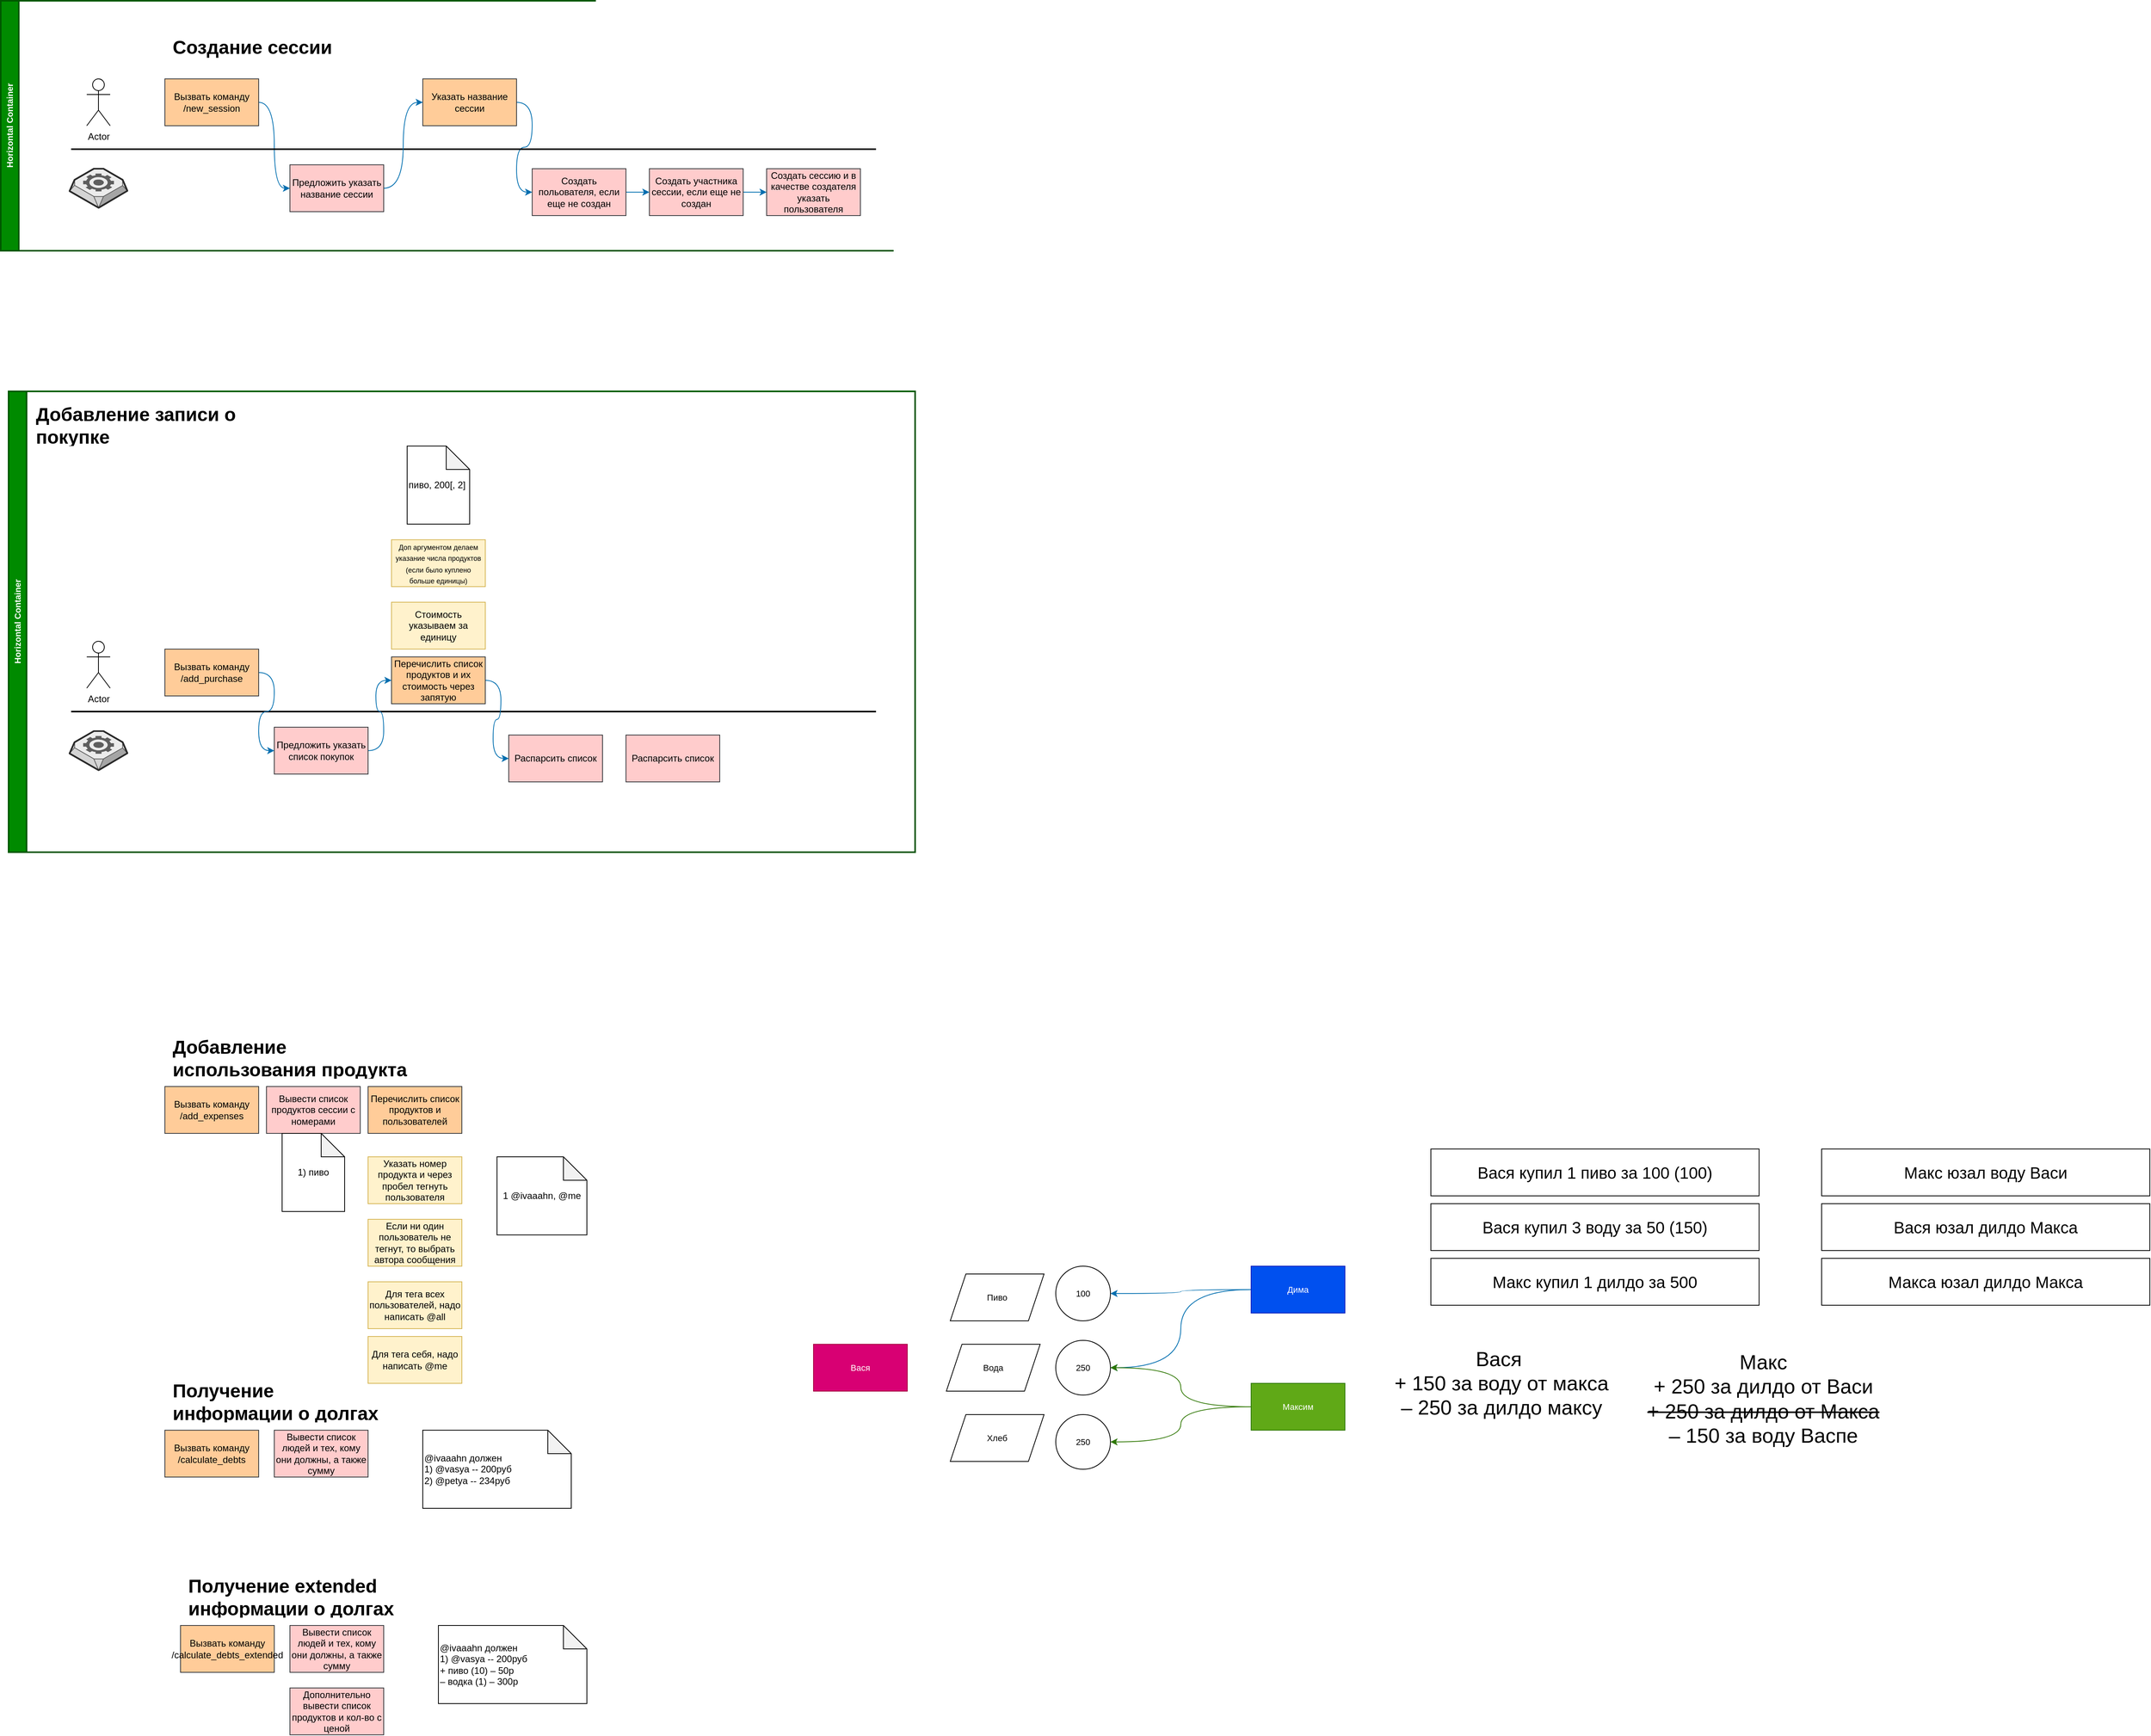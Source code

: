 <mxfile version="21.6.5" type="device">
  <diagram name="Page-1" id="poDoy92hD68d38Il8SEe">
    <mxGraphModel dx="1953" dy="1795" grid="1" gridSize="10" guides="1" tooltips="1" connect="1" arrows="1" fold="1" page="1" pageScale="1" pageWidth="850" pageHeight="1100" math="0" shadow="0">
      <root>
        <mxCell id="0" />
        <mxCell id="1" parent="0" />
        <mxCell id="Bshfgkw_j0F0Dgsfi_hr-19" value="&lt;h1&gt;Добавление использования продукта&lt;/h1&gt;" style="text;html=1;strokeColor=none;fillColor=none;spacing=5;spacingTop=-20;whiteSpace=wrap;overflow=hidden;rounded=0;direction=south;" vertex="1" parent="1">
          <mxGeometry x="215" y="1050" width="325" height="60" as="geometry" />
        </mxCell>
        <mxCell id="Bshfgkw_j0F0Dgsfi_hr-20" value="Вызвать команду /add_expenses" style="rounded=0;whiteSpace=wrap;html=1;fillColor=#ffcc99;strokeColor=#36393d;" vertex="1" parent="1">
          <mxGeometry x="210" y="1120" width="120" height="60" as="geometry" />
        </mxCell>
        <mxCell id="Bshfgkw_j0F0Dgsfi_hr-21" value="Перечислить список продуктов и пользователей" style="rounded=0;whiteSpace=wrap;html=1;fillColor=#ffcc99;strokeColor=#36393d;" vertex="1" parent="1">
          <mxGeometry x="470" y="1120" width="120" height="60" as="geometry" />
        </mxCell>
        <mxCell id="Bshfgkw_j0F0Dgsfi_hr-22" value="Вывести список продуктов сессии с номерами" style="rounded=0;whiteSpace=wrap;html=1;fillColor=#ffcccc;strokeColor=#36393d;" vertex="1" parent="1">
          <mxGeometry x="340" y="1120" width="120" height="60" as="geometry" />
        </mxCell>
        <mxCell id="Bshfgkw_j0F0Dgsfi_hr-25" value="Указать номер продукта и через пробел тегнуть пользователя" style="rounded=0;whiteSpace=wrap;html=1;fillColor=#fff2cc;strokeColor=#d6b656;" vertex="1" parent="1">
          <mxGeometry x="470" y="1210" width="120" height="60" as="geometry" />
        </mxCell>
        <mxCell id="Bshfgkw_j0F0Dgsfi_hr-26" value="Если ни один пользователь не тегнут, то выбрать автора сообщения" style="rounded=0;whiteSpace=wrap;html=1;fillColor=#fff2cc;strokeColor=#d6b656;" vertex="1" parent="1">
          <mxGeometry x="470" y="1290" width="120" height="60" as="geometry" />
        </mxCell>
        <mxCell id="Bshfgkw_j0F0Dgsfi_hr-27" value="Для тега всех пользователей, надо написать @all" style="rounded=0;whiteSpace=wrap;html=1;fillColor=#fff2cc;strokeColor=#d6b656;" vertex="1" parent="1">
          <mxGeometry x="470" y="1370" width="120" height="60" as="geometry" />
        </mxCell>
        <mxCell id="Bshfgkw_j0F0Dgsfi_hr-28" value="&lt;h1&gt;Получение информации о долгах&lt;/h1&gt;" style="text;html=1;strokeColor=none;fillColor=none;spacing=5;spacingTop=-20;whiteSpace=wrap;overflow=hidden;rounded=0;direction=south;" vertex="1" parent="1">
          <mxGeometry x="215" y="1490" width="275" height="60" as="geometry" />
        </mxCell>
        <mxCell id="Bshfgkw_j0F0Dgsfi_hr-29" value="Вызвать команду /calculate_debts" style="rounded=0;whiteSpace=wrap;html=1;fillColor=#ffcc99;strokeColor=#36393d;" vertex="1" parent="1">
          <mxGeometry x="210" y="1560" width="120" height="60" as="geometry" />
        </mxCell>
        <mxCell id="Bshfgkw_j0F0Dgsfi_hr-35" value="1) пиво" style="shape=note;whiteSpace=wrap;html=1;backgroundOutline=1;darkOpacity=0.05;" vertex="1" parent="1">
          <mxGeometry x="360" y="1180" width="80" height="100" as="geometry" />
        </mxCell>
        <mxCell id="Bshfgkw_j0F0Dgsfi_hr-36" value="1 @ivaaahn, @me" style="shape=note;whiteSpace=wrap;html=1;backgroundOutline=1;darkOpacity=0.05;" vertex="1" parent="1">
          <mxGeometry x="635" y="1210" width="115" height="100" as="geometry" />
        </mxCell>
        <mxCell id="Bshfgkw_j0F0Dgsfi_hr-37" value="Для тега себя, надо написать @me" style="rounded=0;whiteSpace=wrap;html=1;fillColor=#fff2cc;strokeColor=#d6b656;" vertex="1" parent="1">
          <mxGeometry x="470" y="1440" width="120" height="60" as="geometry" />
        </mxCell>
        <mxCell id="Bshfgkw_j0F0Dgsfi_hr-38" value="Вывести список людей и тех, кому они должны, а также сумму" style="rounded=0;whiteSpace=wrap;html=1;fillColor=#ffcccc;strokeColor=#36393d;" vertex="1" parent="1">
          <mxGeometry x="350" y="1560" width="120" height="60" as="geometry" />
        </mxCell>
        <mxCell id="Bshfgkw_j0F0Dgsfi_hr-40" value="@ivaaahn должен&lt;br&gt;1) @vasya -- 200руб&lt;br&gt;2) @petya -- 234руб" style="shape=note;whiteSpace=wrap;html=1;backgroundOutline=1;darkOpacity=0.05;align=left;" vertex="1" parent="1">
          <mxGeometry x="540" y="1560" width="190" height="100" as="geometry" />
        </mxCell>
        <mxCell id="Bshfgkw_j0F0Dgsfi_hr-41" value="&lt;h1&gt;Получение extended информации о долгах&lt;/h1&gt;" style="text;html=1;strokeColor=none;fillColor=none;spacing=5;spacingTop=-20;whiteSpace=wrap;overflow=hidden;rounded=0;direction=south;" vertex="1" parent="1">
          <mxGeometry x="235" y="1740" width="275" height="60" as="geometry" />
        </mxCell>
        <mxCell id="Bshfgkw_j0F0Dgsfi_hr-42" value="Вызвать команду /calculate_debts_extended" style="rounded=0;whiteSpace=wrap;html=1;fillColor=#ffcc99;strokeColor=#36393d;" vertex="1" parent="1">
          <mxGeometry x="230" y="1810" width="120" height="60" as="geometry" />
        </mxCell>
        <mxCell id="Bshfgkw_j0F0Dgsfi_hr-43" value="Вывести список людей и тех, кому они должны, а также сумму" style="rounded=0;whiteSpace=wrap;html=1;fillColor=#ffcccc;strokeColor=#36393d;" vertex="1" parent="1">
          <mxGeometry x="370" y="1810" width="120" height="60" as="geometry" />
        </mxCell>
        <mxCell id="Bshfgkw_j0F0Dgsfi_hr-44" value="@ivaaahn должен&lt;br&gt;1) @vasya -- 200руб&lt;br&gt;+ пиво (10) – 50р&lt;br&gt;– водка (1) – 300р&amp;nbsp;" style="shape=note;whiteSpace=wrap;html=1;backgroundOutline=1;darkOpacity=0.05;align=left;" vertex="1" parent="1">
          <mxGeometry x="560" y="1810" width="190" height="100" as="geometry" />
        </mxCell>
        <mxCell id="Bshfgkw_j0F0Dgsfi_hr-45" value="Дополнительно вывести список продуктов и кол-во с ценой" style="rounded=0;whiteSpace=wrap;html=1;fillColor=#ffcccc;strokeColor=#36393d;" vertex="1" parent="1">
          <mxGeometry x="370" y="1890" width="120" height="60" as="geometry" />
        </mxCell>
        <mxCell id="Bshfgkw_j0F0Dgsfi_hr-46" value="&lt;h1&gt;Создание сессии&lt;/h1&gt;" style="text;html=1;strokeColor=none;fillColor=none;spacing=5;spacingTop=-20;whiteSpace=wrap;overflow=hidden;rounded=0;direction=south;" vertex="1" parent="1">
          <mxGeometry x="215" y="-230" width="275" height="60" as="geometry" />
        </mxCell>
        <mxCell id="Bshfgkw_j0F0Dgsfi_hr-54" style="edgeStyle=orthogonalEdgeStyle;rounded=0;orthogonalLoop=1;jettySize=auto;html=1;exitX=1;exitY=0.5;exitDx=0;exitDy=0;entryX=0;entryY=0.5;entryDx=0;entryDy=0;curved=1;strokeColor=#006EAF;fillColor=#1ba1e2;" edge="1" parent="1" source="Bshfgkw_j0F0Dgsfi_hr-47" target="Bshfgkw_j0F0Dgsfi_hr-50">
          <mxGeometry relative="1" as="geometry" />
        </mxCell>
        <mxCell id="Bshfgkw_j0F0Dgsfi_hr-47" value="Вызвать команду /new_session" style="rounded=0;whiteSpace=wrap;html=1;fillColor=#ffcc99;strokeColor=#36393d;" vertex="1" parent="1">
          <mxGeometry x="210" y="-170" width="120" height="60" as="geometry" />
        </mxCell>
        <mxCell id="Bshfgkw_j0F0Dgsfi_hr-62" style="edgeStyle=orthogonalEdgeStyle;shape=connector;curved=1;rounded=0;orthogonalLoop=1;jettySize=auto;html=1;entryX=0;entryY=0.5;entryDx=0;entryDy=0;labelBackgroundColor=default;strokeColor=#006EAF;fontFamily=Helvetica;fontSize=11;fontColor=default;endArrow=classic;fillColor=#1ba1e2;" edge="1" parent="1" source="Bshfgkw_j0F0Dgsfi_hr-48" target="Bshfgkw_j0F0Dgsfi_hr-57">
          <mxGeometry relative="1" as="geometry" />
        </mxCell>
        <mxCell id="Bshfgkw_j0F0Dgsfi_hr-48" value="Указать название сессии" style="rounded=0;whiteSpace=wrap;html=1;fillColor=#ffcc99;strokeColor=#36393d;" vertex="1" parent="1">
          <mxGeometry x="540" y="-170" width="120" height="60" as="geometry" />
        </mxCell>
        <mxCell id="Bshfgkw_j0F0Dgsfi_hr-49" value="" style="endArrow=none;html=1;rounded=1;strokeWidth=2;" edge="1" parent="1">
          <mxGeometry width="50" height="50" relative="1" as="geometry">
            <mxPoint x="90" y="-80" as="sourcePoint" />
            <mxPoint x="1120" y="-80" as="targetPoint" />
          </mxGeometry>
        </mxCell>
        <mxCell id="Bshfgkw_j0F0Dgsfi_hr-56" style="edgeStyle=orthogonalEdgeStyle;shape=connector;curved=1;rounded=0;orthogonalLoop=1;jettySize=auto;html=1;entryX=0;entryY=0.5;entryDx=0;entryDy=0;labelBackgroundColor=default;strokeColor=#006EAF;fontFamily=Helvetica;fontSize=11;fontColor=default;endArrow=classic;fillColor=#1ba1e2;" edge="1" parent="1" source="Bshfgkw_j0F0Dgsfi_hr-50" target="Bshfgkw_j0F0Dgsfi_hr-48">
          <mxGeometry relative="1" as="geometry" />
        </mxCell>
        <mxCell id="Bshfgkw_j0F0Dgsfi_hr-50" value="Предложить указать название сессии" style="rounded=0;whiteSpace=wrap;html=1;fillColor=#ffcccc;strokeColor=#36393d;" vertex="1" parent="1">
          <mxGeometry x="370" y="-60" width="120" height="60" as="geometry" />
        </mxCell>
        <mxCell id="Bshfgkw_j0F0Dgsfi_hr-51" value="Actor" style="shape=umlActor;verticalLabelPosition=bottom;verticalAlign=top;html=1;outlineConnect=0;" vertex="1" parent="1">
          <mxGeometry x="110" y="-170" width="30" height="60" as="geometry" />
        </mxCell>
        <mxCell id="Bshfgkw_j0F0Dgsfi_hr-53" value="" style="verticalLabelPosition=bottom;html=1;verticalAlign=top;strokeWidth=1;align=center;outlineConnect=0;dashed=0;outlineConnect=0;shape=mxgraph.aws3d.worker;fillColor=#ECECEC;strokeColor=#5E5E5E;aspect=fixed;" vertex="1" parent="1">
          <mxGeometry x="88" y="-55" width="74" height="50" as="geometry" />
        </mxCell>
        <mxCell id="Bshfgkw_j0F0Dgsfi_hr-63" value="" style="edgeStyle=orthogonalEdgeStyle;shape=connector;curved=1;rounded=0;orthogonalLoop=1;jettySize=auto;html=1;labelBackgroundColor=default;strokeColor=#006EAF;fontFamily=Helvetica;fontSize=11;fontColor=default;endArrow=classic;fillColor=#1ba1e2;" edge="1" parent="1" source="Bshfgkw_j0F0Dgsfi_hr-57" target="Bshfgkw_j0F0Dgsfi_hr-58">
          <mxGeometry relative="1" as="geometry" />
        </mxCell>
        <mxCell id="Bshfgkw_j0F0Dgsfi_hr-57" value="Создать польователя, если еще не создан" style="rounded=0;whiteSpace=wrap;html=1;fillColor=#ffcccc;strokeColor=#36393d;" vertex="1" parent="1">
          <mxGeometry x="680" y="-55" width="120" height="60" as="geometry" />
        </mxCell>
        <mxCell id="Bshfgkw_j0F0Dgsfi_hr-64" value="" style="edgeStyle=orthogonalEdgeStyle;shape=connector;curved=1;rounded=0;orthogonalLoop=1;jettySize=auto;html=1;labelBackgroundColor=default;strokeColor=#006EAF;fontFamily=Helvetica;fontSize=11;fontColor=default;endArrow=classic;fillColor=#1ba1e2;" edge="1" parent="1" source="Bshfgkw_j0F0Dgsfi_hr-58" target="Bshfgkw_j0F0Dgsfi_hr-59">
          <mxGeometry relative="1" as="geometry" />
        </mxCell>
        <mxCell id="Bshfgkw_j0F0Dgsfi_hr-58" value="Создать участника сессии, если еще не создан" style="rounded=0;whiteSpace=wrap;html=1;fillColor=#ffcccc;strokeColor=#36393d;" vertex="1" parent="1">
          <mxGeometry x="830" y="-55" width="120" height="60" as="geometry" />
        </mxCell>
        <mxCell id="Bshfgkw_j0F0Dgsfi_hr-59" value="Создать сессию и в качестве создателя указать пользователя" style="rounded=0;whiteSpace=wrap;html=1;fillColor=#ffcccc;strokeColor=#36393d;" vertex="1" parent="1">
          <mxGeometry x="980" y="-55" width="120" height="60" as="geometry" />
        </mxCell>
        <mxCell id="Bshfgkw_j0F0Dgsfi_hr-61" value="Horizontal Container" style="swimlane;horizontal=0;whiteSpace=wrap;html=1;fontFamily=Helvetica;fontSize=11;fontColor=#ffffff;fillColor=#008a00;strokeColor=#005700;strokeWidth=2;" vertex="1" parent="1">
          <mxGeometry y="-270" width="1160" height="320" as="geometry" />
        </mxCell>
        <mxCell id="Bshfgkw_j0F0Dgsfi_hr-70" value="" style="endArrow=none;html=1;rounded=1;strokeWidth=2;" edge="1" parent="1">
          <mxGeometry width="50" height="50" relative="1" as="geometry">
            <mxPoint x="90" y="640" as="sourcePoint" />
            <mxPoint x="1120" y="640" as="targetPoint" />
          </mxGeometry>
        </mxCell>
        <mxCell id="Bshfgkw_j0F0Dgsfi_hr-73" value="Actor" style="shape=umlActor;verticalLabelPosition=bottom;verticalAlign=top;html=1;outlineConnect=0;" vertex="1" parent="1">
          <mxGeometry x="110" y="550" width="30" height="60" as="geometry" />
        </mxCell>
        <mxCell id="Bshfgkw_j0F0Dgsfi_hr-74" value="" style="verticalLabelPosition=bottom;html=1;verticalAlign=top;strokeWidth=1;align=center;outlineConnect=0;dashed=0;outlineConnect=0;shape=mxgraph.aws3d.worker;fillColor=#ECECEC;strokeColor=#5E5E5E;aspect=fixed;" vertex="1" parent="1">
          <mxGeometry x="88" y="665" width="74" height="50" as="geometry" />
        </mxCell>
        <mxCell id="Bshfgkw_j0F0Dgsfi_hr-80" value="Horizontal Container" style="swimlane;horizontal=0;whiteSpace=wrap;html=1;fontFamily=Helvetica;fontSize=11;fontColor=#ffffff;fillColor=#008a00;strokeColor=#005700;strokeWidth=2;" vertex="1" parent="1">
          <mxGeometry x="10" y="230" width="1160" height="590" as="geometry" />
        </mxCell>
        <mxCell id="Bshfgkw_j0F0Dgsfi_hr-9" value="&lt;h1&gt;Добавление записи о покупке&lt;/h1&gt;" style="text;html=1;strokeColor=none;fillColor=none;spacing=5;spacingTop=-20;whiteSpace=wrap;overflow=hidden;rounded=0;direction=south;" vertex="1" parent="Bshfgkw_j0F0Dgsfi_hr-80">
          <mxGeometry x="30" y="10" width="275" height="60" as="geometry" />
        </mxCell>
        <mxCell id="Bshfgkw_j0F0Dgsfi_hr-82" style="edgeStyle=orthogonalEdgeStyle;shape=connector;curved=1;rounded=0;orthogonalLoop=1;jettySize=auto;html=1;entryX=0;entryY=0.5;entryDx=0;entryDy=0;labelBackgroundColor=default;strokeColor=#006EAF;fontFamily=Helvetica;fontSize=11;fontColor=default;endArrow=classic;fillColor=#1ba1e2;" edge="1" parent="Bshfgkw_j0F0Dgsfi_hr-80" source="Bshfgkw_j0F0Dgsfi_hr-14" target="Bshfgkw_j0F0Dgsfi_hr-81">
          <mxGeometry relative="1" as="geometry" />
        </mxCell>
        <mxCell id="Bshfgkw_j0F0Dgsfi_hr-14" value="Вызвать команду /add_purchase" style="rounded=0;whiteSpace=wrap;html=1;fillColor=#ffcc99;strokeColor=#36393d;" vertex="1" parent="Bshfgkw_j0F0Dgsfi_hr-80">
          <mxGeometry x="200" y="330" width="120" height="60" as="geometry" />
        </mxCell>
        <mxCell id="Bshfgkw_j0F0Dgsfi_hr-85" style="edgeStyle=orthogonalEdgeStyle;shape=connector;curved=1;rounded=0;orthogonalLoop=1;jettySize=auto;html=1;entryX=0;entryY=0.5;entryDx=0;entryDy=0;labelBackgroundColor=default;strokeColor=#006EAF;fontFamily=Helvetica;fontSize=11;fontColor=default;endArrow=classic;fillColor=#1ba1e2;" edge="1" parent="Bshfgkw_j0F0Dgsfi_hr-80" source="Bshfgkw_j0F0Dgsfi_hr-15" target="Bshfgkw_j0F0Dgsfi_hr-84">
          <mxGeometry relative="1" as="geometry" />
        </mxCell>
        <mxCell id="Bshfgkw_j0F0Dgsfi_hr-15" value="Перечислить список продуктов и их стоимость через запятую" style="rounded=0;whiteSpace=wrap;html=1;fillColor=#ffcc99;strokeColor=#36393d;" vertex="1" parent="Bshfgkw_j0F0Dgsfi_hr-80">
          <mxGeometry x="490" y="340" width="120" height="60" as="geometry" />
        </mxCell>
        <mxCell id="Bshfgkw_j0F0Dgsfi_hr-16" value="Стоимость указываем за единицу" style="rounded=0;whiteSpace=wrap;html=1;fillColor=#fff2cc;strokeColor=#d6b656;" vertex="1" parent="Bshfgkw_j0F0Dgsfi_hr-80">
          <mxGeometry x="490" y="270" width="120" height="60" as="geometry" />
        </mxCell>
        <mxCell id="Bshfgkw_j0F0Dgsfi_hr-17" value="&lt;font style=&quot;font-size: 9px;&quot;&gt;Доп аргументом делаем указание числа продуктов (если было куплено больше единицы)&lt;/font&gt;" style="rounded=0;whiteSpace=wrap;html=1;fillColor=#fff2cc;strokeColor=#d6b656;" vertex="1" parent="Bshfgkw_j0F0Dgsfi_hr-80">
          <mxGeometry x="490" y="190" width="120" height="60" as="geometry" />
        </mxCell>
        <mxCell id="Bshfgkw_j0F0Dgsfi_hr-34" value="пиво, 200[, 2]&amp;nbsp;" style="shape=note;whiteSpace=wrap;html=1;backgroundOutline=1;darkOpacity=0.05;" vertex="1" parent="Bshfgkw_j0F0Dgsfi_hr-80">
          <mxGeometry x="510" y="70" width="80" height="100" as="geometry" />
        </mxCell>
        <mxCell id="Bshfgkw_j0F0Dgsfi_hr-83" style="edgeStyle=orthogonalEdgeStyle;shape=connector;curved=1;rounded=0;orthogonalLoop=1;jettySize=auto;html=1;entryX=0;entryY=0.5;entryDx=0;entryDy=0;labelBackgroundColor=default;strokeColor=#006EAF;fontFamily=Helvetica;fontSize=11;fontColor=default;endArrow=classic;fillColor=#1ba1e2;" edge="1" parent="Bshfgkw_j0F0Dgsfi_hr-80" source="Bshfgkw_j0F0Dgsfi_hr-81" target="Bshfgkw_j0F0Dgsfi_hr-15">
          <mxGeometry relative="1" as="geometry" />
        </mxCell>
        <mxCell id="Bshfgkw_j0F0Dgsfi_hr-81" value="Предложить указать список покупок" style="rounded=0;whiteSpace=wrap;html=1;fillColor=#ffcccc;strokeColor=#36393d;" vertex="1" parent="Bshfgkw_j0F0Dgsfi_hr-80">
          <mxGeometry x="340" y="430" width="120" height="60" as="geometry" />
        </mxCell>
        <mxCell id="Bshfgkw_j0F0Dgsfi_hr-84" value="Распарсить список" style="rounded=0;whiteSpace=wrap;html=1;fillColor=#ffcccc;strokeColor=#36393d;" vertex="1" parent="Bshfgkw_j0F0Dgsfi_hr-80">
          <mxGeometry x="640" y="440" width="120" height="60" as="geometry" />
        </mxCell>
        <mxCell id="Bshfgkw_j0F0Dgsfi_hr-86" value="Распарсить список" style="rounded=0;whiteSpace=wrap;html=1;fillColor=#ffcccc;strokeColor=#36393d;" vertex="1" parent="Bshfgkw_j0F0Dgsfi_hr-80">
          <mxGeometry x="790" y="440" width="120" height="60" as="geometry" />
        </mxCell>
        <mxCell id="Bshfgkw_j0F0Dgsfi_hr-87" value="Вася" style="rounded=0;whiteSpace=wrap;html=1;fontFamily=Helvetica;fontSize=11;fontColor=#ffffff;fillColor=#d80073;strokeColor=#A50040;" vertex="1" parent="1">
          <mxGeometry x="1040" y="1450" width="120" height="60" as="geometry" />
        </mxCell>
        <mxCell id="Bshfgkw_j0F0Dgsfi_hr-98" style="edgeStyle=orthogonalEdgeStyle;shape=connector;curved=1;rounded=0;orthogonalLoop=1;jettySize=auto;html=1;labelBackgroundColor=default;strokeColor=#006EAF;fontFamily=Helvetica;fontSize=11;fontColor=default;endArrow=classic;fillColor=#1ba1e2;" edge="1" parent="1" source="Bshfgkw_j0F0Dgsfi_hr-88" target="Bshfgkw_j0F0Dgsfi_hr-95">
          <mxGeometry relative="1" as="geometry" />
        </mxCell>
        <mxCell id="Bshfgkw_j0F0Dgsfi_hr-99" style="edgeStyle=orthogonalEdgeStyle;shape=connector;curved=1;rounded=0;orthogonalLoop=1;jettySize=auto;html=1;exitX=0;exitY=0.5;exitDx=0;exitDy=0;entryX=1;entryY=0.5;entryDx=0;entryDy=0;labelBackgroundColor=default;strokeColor=#006EAF;fontFamily=Helvetica;fontSize=11;fontColor=default;endArrow=classic;fillColor=#1ba1e2;" edge="1" parent="1" source="Bshfgkw_j0F0Dgsfi_hr-88" target="Bshfgkw_j0F0Dgsfi_hr-96">
          <mxGeometry relative="1" as="geometry" />
        </mxCell>
        <mxCell id="Bshfgkw_j0F0Dgsfi_hr-88" value="Дима" style="rounded=0;whiteSpace=wrap;html=1;fontFamily=Helvetica;fontSize=11;fontColor=#ffffff;fillColor=#0050ef;strokeColor=#001DBC;" vertex="1" parent="1">
          <mxGeometry x="1600" y="1350" width="120" height="60" as="geometry" />
        </mxCell>
        <mxCell id="Bshfgkw_j0F0Dgsfi_hr-91" value="Пиво" style="shape=parallelogram;perimeter=parallelogramPerimeter;whiteSpace=wrap;html=1;fixedSize=1;fontFamily=Helvetica;fontSize=11;fontColor=default;" vertex="1" parent="1">
          <mxGeometry x="1215" y="1360" width="120" height="60" as="geometry" />
        </mxCell>
        <mxCell id="Bshfgkw_j0F0Dgsfi_hr-92" value="Вода" style="shape=parallelogram;perimeter=parallelogramPerimeter;whiteSpace=wrap;html=1;fixedSize=1;fontFamily=Helvetica;fontSize=11;fontColor=default;" vertex="1" parent="1">
          <mxGeometry x="1210" y="1450" width="120" height="60" as="geometry" />
        </mxCell>
        <mxCell id="Bshfgkw_j0F0Dgsfi_hr-93" value="Хлеб" style="shape=parallelogram;perimeter=parallelogramPerimeter;whiteSpace=wrap;html=1;fixedSize=1;fontFamily=Helvetica;fontSize=11;fontColor=default;" vertex="1" parent="1">
          <mxGeometry x="1215" y="1540" width="120" height="60" as="geometry" />
        </mxCell>
        <mxCell id="Bshfgkw_j0F0Dgsfi_hr-95" value="100" style="ellipse;whiteSpace=wrap;html=1;aspect=fixed;fontFamily=Helvetica;fontSize=11;fontColor=default;" vertex="1" parent="1">
          <mxGeometry x="1350" y="1350" width="70" height="70" as="geometry" />
        </mxCell>
        <mxCell id="Bshfgkw_j0F0Dgsfi_hr-96" value="250" style="ellipse;whiteSpace=wrap;html=1;aspect=fixed;fontFamily=Helvetica;fontSize=11;fontColor=default;" vertex="1" parent="1">
          <mxGeometry x="1350" y="1445" width="70" height="70" as="geometry" />
        </mxCell>
        <mxCell id="Bshfgkw_j0F0Dgsfi_hr-97" value="250" style="ellipse;whiteSpace=wrap;html=1;aspect=fixed;fontFamily=Helvetica;fontSize=11;fontColor=default;" vertex="1" parent="1">
          <mxGeometry x="1350" y="1540" width="70" height="70" as="geometry" />
        </mxCell>
        <mxCell id="Bshfgkw_j0F0Dgsfi_hr-101" style="edgeStyle=orthogonalEdgeStyle;shape=connector;curved=1;rounded=0;orthogonalLoop=1;jettySize=auto;html=1;entryX=1;entryY=0.5;entryDx=0;entryDy=0;labelBackgroundColor=default;strokeColor=#2D7600;fontFamily=Helvetica;fontSize=11;fontColor=default;endArrow=classic;fillColor=#60a917;" edge="1" parent="1" source="Bshfgkw_j0F0Dgsfi_hr-100" target="Bshfgkw_j0F0Dgsfi_hr-96">
          <mxGeometry relative="1" as="geometry" />
        </mxCell>
        <mxCell id="Bshfgkw_j0F0Dgsfi_hr-102" style="edgeStyle=orthogonalEdgeStyle;shape=connector;curved=1;rounded=0;orthogonalLoop=1;jettySize=auto;html=1;labelBackgroundColor=default;strokeColor=#2D7600;fontFamily=Helvetica;fontSize=11;fontColor=default;endArrow=classic;fillColor=#60a917;" edge="1" parent="1" source="Bshfgkw_j0F0Dgsfi_hr-100" target="Bshfgkw_j0F0Dgsfi_hr-97">
          <mxGeometry relative="1" as="geometry" />
        </mxCell>
        <mxCell id="Bshfgkw_j0F0Dgsfi_hr-100" value="Максим" style="rounded=0;whiteSpace=wrap;html=1;fontFamily=Helvetica;fontSize=11;fontColor=#ffffff;fillColor=#60a917;strokeColor=#2D7600;" vertex="1" parent="1">
          <mxGeometry x="1600" y="1500" width="120" height="60" as="geometry" />
        </mxCell>
        <mxCell id="Bshfgkw_j0F0Dgsfi_hr-106" value="&lt;font style=&quot;font-size: 21px;&quot;&gt;Вася купил 1 пиво за 100 (100)&lt;br&gt;&lt;/font&gt;" style="rounded=0;whiteSpace=wrap;html=1;fontFamily=Helvetica;fontSize=11;fontColor=default;" vertex="1" parent="1">
          <mxGeometry x="1830" y="1200" width="420" height="60" as="geometry" />
        </mxCell>
        <mxCell id="Bshfgkw_j0F0Dgsfi_hr-108" value="&lt;font style=&quot;font-size: 21px;&quot;&gt;Макс купил 1 дилдо за 500&lt;br&gt;&lt;/font&gt;" style="rounded=0;whiteSpace=wrap;html=1;fontFamily=Helvetica;fontSize=11;fontColor=default;" vertex="1" parent="1">
          <mxGeometry x="1830" y="1340" width="420" height="60" as="geometry" />
        </mxCell>
        <mxCell id="Bshfgkw_j0F0Dgsfi_hr-109" value="&lt;font style=&quot;font-size: 21px;&quot;&gt;Вася купил 3 воду за 50 (150)&lt;br&gt;&lt;/font&gt;" style="rounded=0;whiteSpace=wrap;html=1;fontFamily=Helvetica;fontSize=11;fontColor=default;" vertex="1" parent="1">
          <mxGeometry x="1830" y="1270" width="420" height="60" as="geometry" />
        </mxCell>
        <mxCell id="Bshfgkw_j0F0Dgsfi_hr-110" value="&lt;font style=&quot;font-size: 21px;&quot;&gt;Макс юзал воду Васи&lt;br&gt;&lt;/font&gt;" style="rounded=0;whiteSpace=wrap;html=1;fontFamily=Helvetica;fontSize=11;fontColor=default;" vertex="1" parent="1">
          <mxGeometry x="2330" y="1200" width="420" height="60" as="geometry" />
        </mxCell>
        <mxCell id="Bshfgkw_j0F0Dgsfi_hr-111" value="&lt;font style=&quot;font-size: 21px;&quot;&gt;Вася юзал дилдо Макса&lt;br&gt;&lt;/font&gt;" style="rounded=0;whiteSpace=wrap;html=1;fontFamily=Helvetica;fontSize=11;fontColor=default;" vertex="1" parent="1">
          <mxGeometry x="2330" y="1270" width="420" height="60" as="geometry" />
        </mxCell>
        <mxCell id="Bshfgkw_j0F0Dgsfi_hr-112" value="&lt;font style=&quot;font-size: 21px;&quot;&gt;Макса юзал дилдо Макса&lt;br&gt;&lt;/font&gt;" style="rounded=0;whiteSpace=wrap;html=1;fontFamily=Helvetica;fontSize=11;fontColor=default;" vertex="1" parent="1">
          <mxGeometry x="2330" y="1340" width="420" height="60" as="geometry" />
        </mxCell>
        <mxCell id="Bshfgkw_j0F0Dgsfi_hr-113" value="&lt;span style=&quot;font-size: 26px;&quot;&gt;Вася&amp;nbsp;&lt;br&gt;+ 150 за воду от макса&lt;br&gt;– 250 за дилдо максу&lt;br&gt;&lt;/span&gt;" style="text;html=1;align=center;verticalAlign=middle;resizable=0;points=[];autosize=1;strokeColor=none;fillColor=none;fontSize=11;fontFamily=Helvetica;fontColor=default;" vertex="1" parent="1">
          <mxGeometry x="1770" y="1445" width="300" height="110" as="geometry" />
        </mxCell>
        <mxCell id="Bshfgkw_j0F0Dgsfi_hr-114" value="&lt;span style=&quot;font-size: 26px;&quot;&gt;Макс&lt;br&gt;+ 250 за дилдо от Васи&lt;br&gt;&lt;strike&gt;+ 250 за дилдо от Макса&lt;br&gt;&lt;/strike&gt;– 150 за воду Васпе&lt;br&gt;&lt;/span&gt;" style="text;html=1;align=center;verticalAlign=middle;resizable=0;points=[];autosize=1;strokeColor=none;fillColor=none;fontSize=11;fontFamily=Helvetica;fontColor=default;" vertex="1" parent="1">
          <mxGeometry x="2090" y="1450" width="330" height="140" as="geometry" />
        </mxCell>
      </root>
    </mxGraphModel>
  </diagram>
</mxfile>
